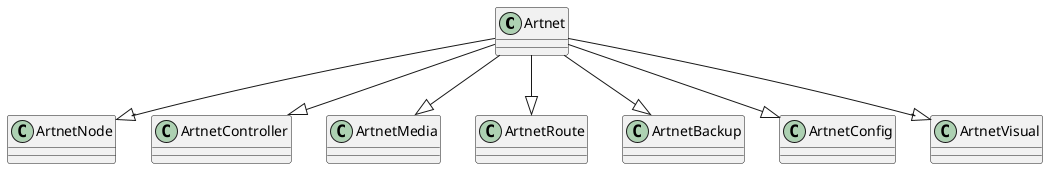 @startuml classDiagram

class "Artnet" as cl_artnet
class "ArtnetNode" as cl_node
class "ArtnetController" as cl_controller
class "ArtnetMedia" as cl_media
class "ArtnetRoute" as cl_route
class "ArtnetBackup" as cl_backup
class "ArtnetConfig" as cl_config
class "ArtnetVisual" as cl_visual

cl_artnet --|> cl_node
cl_artnet --|> cl_controller
cl_artnet --|> cl_media
cl_artnet --|> cl_route
cl_artnet --|> cl_backup
cl_artnet --|> cl_config
cl_artnet --|> cl_visual
@enduml